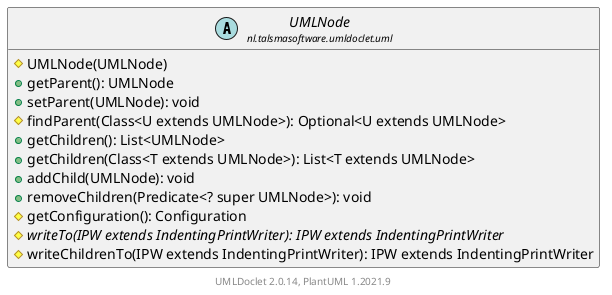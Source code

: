 @startuml
    set namespaceSeparator none
    hide empty fields
    hide empty methods

    abstract class "<size:14>UMLNode\n<size:10>nl.talsmasoftware.umldoclet.uml" as nl.talsmasoftware.umldoclet.uml.UMLNode [[UMLNode.html]] {
        #UMLNode(UMLNode)
        +getParent(): UMLNode
        +setParent(UMLNode): void
        #findParent(Class<U extends UMLNode>): Optional<U extends UMLNode>
        +getChildren(): List<UMLNode>
        +getChildren(Class<T extends UMLNode>): List<T extends UMLNode>
        +addChild(UMLNode): void
        +removeChildren(Predicate<? super UMLNode>): void
        #getConfiguration(): Configuration
        {abstract} #writeTo(IPW extends IndentingPrintWriter): IPW extends IndentingPrintWriter
        #writeChildrenTo(IPW extends IndentingPrintWriter): IPW extends IndentingPrintWriter
    }

    center footer UMLDoclet 2.0.14, PlantUML 1.2021.9
@enduml
